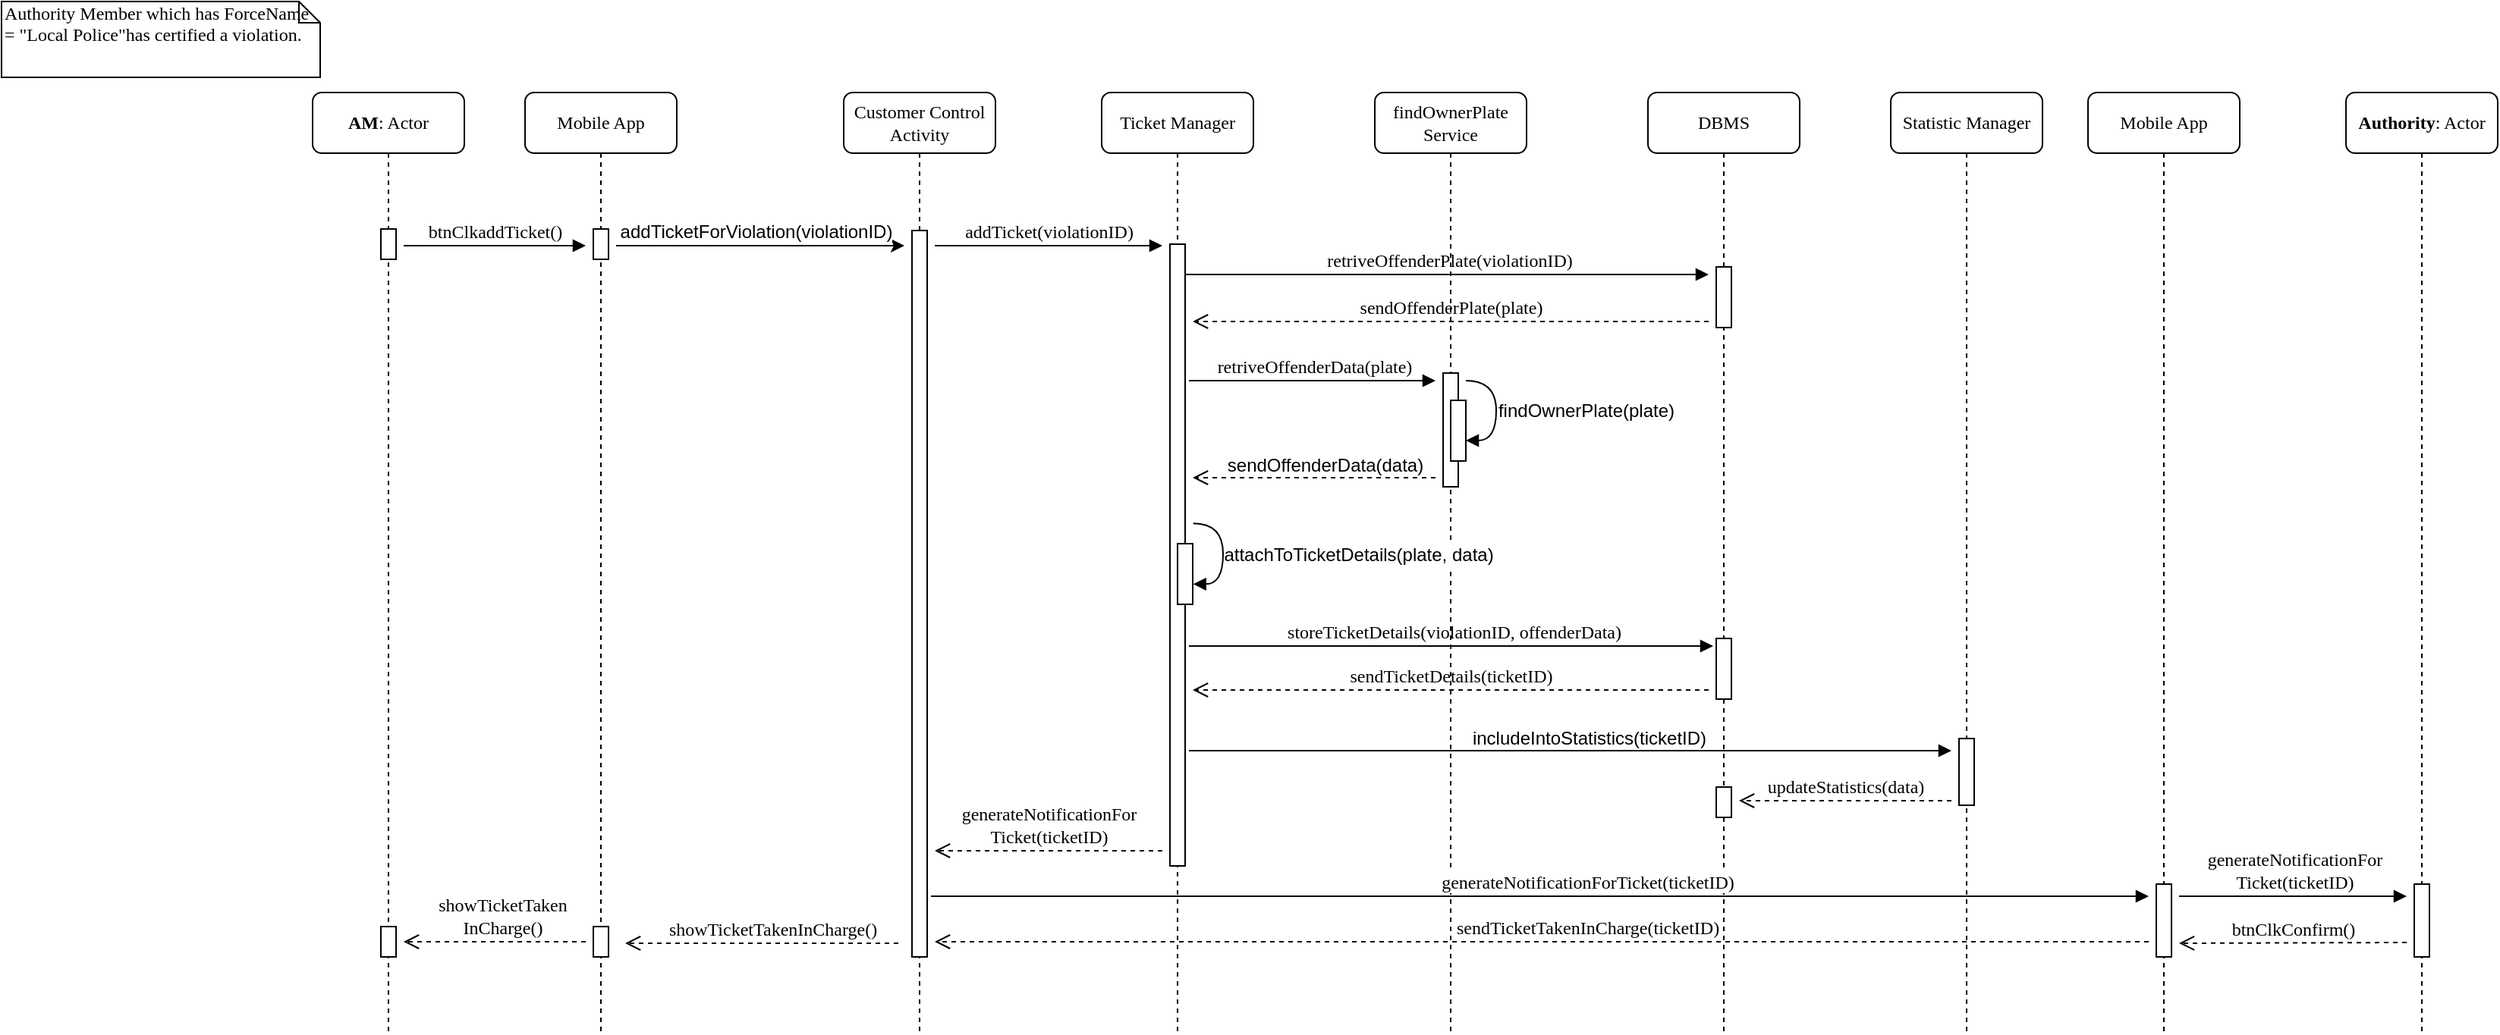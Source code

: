 <mxfile version="12.3.4" type="github" pages="1">
  <diagram name="Page-1" id="13e1069c-82ec-6db2-03f1-153e76fe0fe0">
    <mxGraphModel dx="2563" dy="826" grid="1" gridSize="10" guides="1" tooltips="1" connect="1" arrows="1" fold="1" page="1" pageScale="1" pageWidth="1100" pageHeight="850" background="#ffffff" math="0" shadow="0">
      <root>
        <mxCell id="0"/>
        <mxCell id="1" parent="0"/>
        <mxCell id="4f0MlS8uqhy01Tst4_fT-3" value="DBMS" style="shape=umlLifeline;perimeter=lifelinePerimeter;whiteSpace=wrap;html=1;container=1;collapsible=0;recursiveResize=0;outlineConnect=0;rounded=1;shadow=0;comic=0;labelBackgroundColor=none;strokeWidth=1;fontFamily=Verdana;fontSize=12;align=center;" parent="1" vertex="1">
          <mxGeometry x="980" y="80" width="100" height="620" as="geometry"/>
        </mxCell>
        <mxCell id="4f0MlS8uqhy01Tst4_fT-4" value="" style="html=1;points=[];perimeter=orthogonalPerimeter;rounded=0;shadow=0;comic=0;labelBackgroundColor=none;strokeWidth=1;fontFamily=Verdana;fontSize=12;align=center;" parent="4f0MlS8uqhy01Tst4_fT-3" vertex="1">
          <mxGeometry x="45" y="115" width="10" height="40" as="geometry"/>
        </mxCell>
        <mxCell id="4f0MlS8uqhy01Tst4_fT-25" value="" style="html=1;points=[];perimeter=orthogonalPerimeter;rounded=0;shadow=0;comic=0;labelBackgroundColor=none;strokeWidth=1;fontFamily=Verdana;fontSize=12;align=center;" parent="4f0MlS8uqhy01Tst4_fT-3" vertex="1">
          <mxGeometry x="45" y="360" width="10" height="40" as="geometry"/>
        </mxCell>
        <mxCell id="4f0MlS8uqhy01Tst4_fT-29" value="" style="html=1;points=[];perimeter=orthogonalPerimeter;rounded=0;shadow=0;comic=0;labelBackgroundColor=none;strokeWidth=1;fontFamily=Verdana;fontSize=12;align=center;" parent="4f0MlS8uqhy01Tst4_fT-3" vertex="1">
          <mxGeometry x="45" y="458" width="10" height="20" as="geometry"/>
        </mxCell>
        <mxCell id="7baba1c4bc27f4b0-4" value="&lt;div&gt;findOwnerPlate&lt;div&gt;Service&lt;br&gt;&lt;/div&gt;&lt;/div&gt;" style="shape=umlLifeline;perimeter=lifelinePerimeter;whiteSpace=wrap;html=1;container=1;collapsible=0;recursiveResize=0;outlineConnect=0;rounded=1;shadow=0;comic=0;labelBackgroundColor=none;strokeWidth=1;fontFamily=Verdana;fontSize=12;align=center;" parent="1" vertex="1">
          <mxGeometry x="800" y="80" width="100" height="620" as="geometry"/>
        </mxCell>
        <mxCell id="7baba1c4bc27f4b0-37" value="" style="html=1;points=[];perimeter=orthogonalPerimeter;rounded=0;shadow=0;comic=0;labelBackgroundColor=none;strokeWidth=1;fontFamily=Verdana;fontSize=12;align=center;" parent="7baba1c4bc27f4b0-4" vertex="1">
          <mxGeometry x="45" y="185" width="10" height="75" as="geometry"/>
        </mxCell>
        <mxCell id="7baba1c4bc27f4b0-2" value="Customer Control Activity" style="shape=umlLifeline;perimeter=lifelinePerimeter;whiteSpace=wrap;html=1;container=1;collapsible=0;recursiveResize=0;outlineConnect=0;rounded=1;shadow=0;comic=0;labelBackgroundColor=none;strokeWidth=1;fontFamily=Verdana;fontSize=12;align=center;" parent="1" vertex="1">
          <mxGeometry x="450" y="80" width="100" height="620" as="geometry"/>
        </mxCell>
        <mxCell id="7baba1c4bc27f4b0-10" value="" style="html=1;points=[];perimeter=orthogonalPerimeter;rounded=0;shadow=0;comic=0;labelBackgroundColor=none;strokeWidth=1;fontFamily=Verdana;fontSize=12;align=center;" parent="7baba1c4bc27f4b0-2" vertex="1">
          <mxGeometry x="45" y="91" width="10" height="479" as="geometry"/>
        </mxCell>
        <mxCell id="7baba1c4bc27f4b0-3" value="Ticket Manager" style="shape=umlLifeline;perimeter=lifelinePerimeter;whiteSpace=wrap;html=1;container=1;collapsible=0;recursiveResize=0;outlineConnect=0;rounded=1;shadow=0;comic=0;labelBackgroundColor=none;strokeWidth=1;fontFamily=Verdana;fontSize=12;align=center;" parent="1" vertex="1">
          <mxGeometry x="620" y="80" width="100" height="620" as="geometry"/>
        </mxCell>
        <mxCell id="7baba1c4bc27f4b0-13" value="" style="html=1;points=[];perimeter=orthogonalPerimeter;rounded=0;shadow=0;comic=0;labelBackgroundColor=none;strokeWidth=1;fontFamily=Verdana;fontSize=12;align=center;" parent="7baba1c4bc27f4b0-3" vertex="1">
          <mxGeometry x="45" y="100" width="10" height="410" as="geometry"/>
        </mxCell>
        <mxCell id="4f0MlS8uqhy01Tst4_fT-19" value="" style="html=1;verticalAlign=bottom;endArrow=block;labelBackgroundColor=none;fontFamily=Verdana;fontSize=12;elbow=vertical;edgeStyle=orthogonalEdgeStyle;curved=1;" parent="7baba1c4bc27f4b0-3" edge="1">
          <mxGeometry x="0.264" y="-40" relative="1" as="geometry">
            <mxPoint x="60.333" y="284.167" as="sourcePoint"/>
            <mxPoint x="60.333" y="324.167" as="targetPoint"/>
            <Array as="points">
              <mxPoint x="80" y="284.5"/>
              <mxPoint x="80" y="323.5"/>
            </Array>
            <mxPoint x="35" y="21" as="offset"/>
          </mxGeometry>
        </mxCell>
        <mxCell id="4f0MlS8uqhy01Tst4_fT-20" value="" style="html=1;points=[];perimeter=orthogonalPerimeter;rounded=0;shadow=0;comic=0;labelBackgroundColor=none;strokeWidth=1;fontFamily=Verdana;fontSize=12;align=center;" parent="7baba1c4bc27f4b0-3" vertex="1">
          <mxGeometry x="50" y="297.5" width="10" height="40" as="geometry"/>
        </mxCell>
        <mxCell id="4f0MlS8uqhy01Tst4_fT-21" value="attachToTicketDetails(plate, data)" style="text;html=1;align=center;verticalAlign=middle;resizable=0;points=[];;autosize=1;labelBackgroundColor=#ffffff;" parent="7baba1c4bc27f4b0-3" vertex="1">
          <mxGeometry x="74" y="294.5" width="190" height="20" as="geometry"/>
        </mxCell>
        <mxCell id="7baba1c4bc27f4b0-5" value="Statistic Manager" style="shape=umlLifeline;perimeter=lifelinePerimeter;whiteSpace=wrap;html=1;container=1;collapsible=0;recursiveResize=0;outlineConnect=0;rounded=1;shadow=0;comic=0;labelBackgroundColor=none;strokeWidth=1;fontFamily=Verdana;fontSize=12;align=center;" parent="1" vertex="1">
          <mxGeometry x="1140" y="80" width="100" height="620" as="geometry"/>
        </mxCell>
        <mxCell id="4f0MlS8uqhy01Tst4_fT-28" value="" style="html=1;points=[];perimeter=orthogonalPerimeter;rounded=0;shadow=0;comic=0;labelBackgroundColor=none;strokeWidth=1;fontFamily=Verdana;fontSize=12;align=center;" parent="7baba1c4bc27f4b0-5" vertex="1">
          <mxGeometry x="45" y="426" width="10" height="44" as="geometry"/>
        </mxCell>
        <mxCell id="7baba1c4bc27f4b0-8" value="&lt;b&gt;AM&lt;/b&gt;: Actor" style="shape=umlLifeline;perimeter=lifelinePerimeter;whiteSpace=wrap;html=1;container=1;collapsible=0;recursiveResize=0;outlineConnect=0;rounded=1;shadow=0;comic=0;labelBackgroundColor=none;strokeWidth=1;fontFamily=Verdana;fontSize=12;align=center;" parent="1" vertex="1">
          <mxGeometry x="100" y="80" width="100" height="620" as="geometry"/>
        </mxCell>
        <mxCell id="4f0MlS8uqhy01Tst4_fT-18" value="" style="html=1;points=[];perimeter=orthogonalPerimeter;rounded=0;shadow=0;comic=0;labelBackgroundColor=none;strokeWidth=1;fontFamily=Verdana;fontSize=12;align=center;" parent="7baba1c4bc27f4b0-8" vertex="1">
          <mxGeometry x="45" y="90" width="10" height="20" as="geometry"/>
        </mxCell>
        <mxCell id="64xBeviO1y6t8Y8x3ueh-11" value="" style="html=1;points=[];perimeter=orthogonalPerimeter;rounded=0;shadow=0;comic=0;labelBackgroundColor=none;strokeWidth=1;fontFamily=Verdana;fontSize=12;align=center;" vertex="1" parent="7baba1c4bc27f4b0-8">
          <mxGeometry x="45" y="550" width="10" height="20" as="geometry"/>
        </mxCell>
        <mxCell id="7baba1c4bc27f4b0-17" value="retriveOffenderPlate(violationID)" style="html=1;verticalAlign=bottom;endArrow=block;labelBackgroundColor=none;fontFamily=Verdana;fontSize=12;edgeStyle=elbowEdgeStyle;elbow=vertical;" parent="1" edge="1">
          <mxGeometry x="0.007" relative="1" as="geometry">
            <mxPoint x="674.5" y="200" as="sourcePoint"/>
            <Array as="points">
              <mxPoint x="699.5" y="200"/>
            </Array>
            <mxPoint x="1020" y="200" as="targetPoint"/>
            <mxPoint as="offset"/>
          </mxGeometry>
        </mxCell>
        <mxCell id="7baba1c4bc27f4b0-21" value="sendOffenderPlate(plate)" style="html=1;verticalAlign=bottom;endArrow=open;dashed=1;endSize=8;labelBackgroundColor=none;fontFamily=Verdana;fontSize=12;edgeStyle=elbowEdgeStyle;elbow=vertical;" parent="1" edge="1">
          <mxGeometry relative="1" as="geometry">
            <mxPoint x="680" y="231" as="targetPoint"/>
            <Array as="points">
              <mxPoint x="965" y="231"/>
              <mxPoint x="995" y="231"/>
            </Array>
            <mxPoint x="1020" y="231" as="sourcePoint"/>
          </mxGeometry>
        </mxCell>
        <mxCell id="7baba1c4bc27f4b0-11" value="btnClkaddTicket()" style="html=1;verticalAlign=bottom;endArrow=block;labelBackgroundColor=none;fontFamily=Verdana;fontSize=12;edgeStyle=elbowEdgeStyle;elbow=vertical;" parent="1" edge="1">
          <mxGeometry relative="1" as="geometry">
            <mxPoint x="160" y="181" as="sourcePoint"/>
            <mxPoint x="280" y="181" as="targetPoint"/>
          </mxGeometry>
        </mxCell>
        <mxCell id="7baba1c4bc27f4b0-14" value="addTicket(violationID)" style="html=1;verticalAlign=bottom;endArrow=block;labelBackgroundColor=none;fontFamily=Verdana;fontSize=12;edgeStyle=elbowEdgeStyle;elbow=vertical;" parent="1" edge="1">
          <mxGeometry relative="1" as="geometry">
            <mxPoint x="510" y="181" as="sourcePoint"/>
            <mxPoint x="660" y="181" as="targetPoint"/>
          </mxGeometry>
        </mxCell>
        <mxCell id="7baba1c4bc27f4b0-36" value="" style="html=1;verticalAlign=bottom;endArrow=block;labelBackgroundColor=none;fontFamily=Verdana;fontSize=12;elbow=vertical;edgeStyle=orthogonalEdgeStyle;curved=1;" parent="1" edge="1">
          <mxGeometry x="0.264" y="-40" relative="1" as="geometry">
            <mxPoint x="860" y="270" as="sourcePoint"/>
            <mxPoint x="860" y="309.5" as="targetPoint"/>
            <Array as="points">
              <mxPoint x="880" y="270"/>
              <mxPoint x="880" y="309"/>
            </Array>
            <mxPoint x="35" y="21" as="offset"/>
          </mxGeometry>
        </mxCell>
        <mxCell id="7baba1c4bc27f4b0-40" value="&lt;div&gt;Authority Member which has ForceName = &quot;Local Police&quot;has certified a violation.&lt;br&gt;&lt;/div&gt;" style="shape=note;whiteSpace=wrap;html=1;size=14;verticalAlign=top;align=left;spacingTop=-6;rounded=0;shadow=0;comic=0;labelBackgroundColor=none;strokeWidth=1;fontFamily=Verdana;fontSize=12" parent="1" vertex="1">
          <mxGeometry x="-105" y="20" width="210" height="50" as="geometry"/>
        </mxCell>
        <mxCell id="4f0MlS8uqhy01Tst4_fT-5" value="Mobile App" style="shape=umlLifeline;perimeter=lifelinePerimeter;whiteSpace=wrap;html=1;container=1;collapsible=0;recursiveResize=0;outlineConnect=0;rounded=1;shadow=0;comic=0;labelBackgroundColor=none;strokeWidth=1;fontFamily=Verdana;fontSize=12;align=center;" parent="1" vertex="1">
          <mxGeometry x="240" y="80" width="100" height="620" as="geometry"/>
        </mxCell>
        <mxCell id="4f0MlS8uqhy01Tst4_fT-8" value="" style="endArrow=classic;html=1;" parent="4f0MlS8uqhy01Tst4_fT-5" edge="1">
          <mxGeometry width="50" height="50" relative="1" as="geometry">
            <mxPoint x="60" y="101" as="sourcePoint"/>
            <mxPoint x="250" y="101" as="targetPoint"/>
          </mxGeometry>
        </mxCell>
        <mxCell id="4f0MlS8uqhy01Tst4_fT-10" value="addTicketForViolation(violationID)" style="text;html=1;align=center;verticalAlign=middle;resizable=0;points=[];;labelBackgroundColor=#ffffff;" parent="4f0MlS8uqhy01Tst4_fT-8" vertex="1" connectable="0">
          <mxGeometry x="0.164" y="-1" relative="1" as="geometry">
            <mxPoint x="-18.5" y="-10" as="offset"/>
          </mxGeometry>
        </mxCell>
        <mxCell id="4f0MlS8uqhy01Tst4_fT-17" value="" style="html=1;points=[];perimeter=orthogonalPerimeter;rounded=0;shadow=0;comic=0;labelBackgroundColor=none;strokeWidth=1;fontFamily=Verdana;fontSize=12;align=center;" parent="4f0MlS8uqhy01Tst4_fT-5" vertex="1">
          <mxGeometry x="45" y="90" width="10" height="20" as="geometry"/>
        </mxCell>
        <mxCell id="64xBeviO1y6t8Y8x3ueh-5" value="" style="html=1;points=[];perimeter=orthogonalPerimeter;rounded=0;shadow=0;comic=0;labelBackgroundColor=none;strokeWidth=1;fontFamily=Verdana;fontSize=12;align=center;" vertex="1" parent="4f0MlS8uqhy01Tst4_fT-5">
          <mxGeometry x="45" y="550" width="10" height="20" as="geometry"/>
        </mxCell>
        <mxCell id="4f0MlS8uqhy01Tst4_fT-12" value="retriveOffenderData(plate)" style="html=1;verticalAlign=bottom;endArrow=block;labelBackgroundColor=none;fontFamily=Verdana;fontSize=12;edgeStyle=elbowEdgeStyle;elbow=vertical;" parent="1" edge="1">
          <mxGeometry x="0.007" relative="1" as="geometry">
            <mxPoint x="677.5" y="270" as="sourcePoint"/>
            <Array as="points">
              <mxPoint x="702.5" y="270"/>
            </Array>
            <mxPoint x="840" y="270" as="targetPoint"/>
            <mxPoint as="offset"/>
          </mxGeometry>
        </mxCell>
        <mxCell id="4f0MlS8uqhy01Tst4_fT-13" value="" style="html=1;verticalAlign=bottom;endArrow=open;dashed=1;endSize=8;labelBackgroundColor=none;fontFamily=Verdana;fontSize=12;edgeStyle=elbowEdgeStyle;elbow=vertical;" parent="1" edge="1">
          <mxGeometry x="-0.375" y="-10" relative="1" as="geometry">
            <mxPoint x="680" y="334" as="targetPoint"/>
            <Array as="points">
              <mxPoint x="840" y="334"/>
              <mxPoint x="995" y="334"/>
            </Array>
            <mxPoint x="840" y="334" as="sourcePoint"/>
            <mxPoint as="offset"/>
          </mxGeometry>
        </mxCell>
        <mxCell id="4f0MlS8uqhy01Tst4_fT-14" value="sendOffenderData(data)" style="text;html=1;align=center;verticalAlign=middle;resizable=0;points=[];;autosize=1;" parent="1" vertex="1">
          <mxGeometry x="697" y="316" width="140" height="20" as="geometry"/>
        </mxCell>
        <mxCell id="4f0MlS8uqhy01Tst4_fT-15" value="" style="html=1;points=[];perimeter=orthogonalPerimeter;rounded=0;shadow=0;comic=0;labelBackgroundColor=none;strokeWidth=1;fontFamily=Verdana;fontSize=12;align=center;" parent="1" vertex="1">
          <mxGeometry x="850" y="283" width="10" height="40" as="geometry"/>
        </mxCell>
        <mxCell id="4f0MlS8uqhy01Tst4_fT-16" value="findOwnerPlate(plate)" style="text;html=1;align=center;verticalAlign=middle;resizable=0;points=[];;autosize=1;" parent="1" vertex="1">
          <mxGeometry x="874" y="280" width="130" height="20" as="geometry"/>
        </mxCell>
        <mxCell id="4f0MlS8uqhy01Tst4_fT-26" value="storeTicketDetails(violationID, offenderData)" style="html=1;verticalAlign=bottom;endArrow=block;labelBackgroundColor=none;fontFamily=Verdana;fontSize=12;edgeStyle=elbowEdgeStyle;elbow=vertical;" parent="1" edge="1">
          <mxGeometry x="0.007" relative="1" as="geometry">
            <mxPoint x="677.5" y="445" as="sourcePoint"/>
            <Array as="points">
              <mxPoint x="702.5" y="445"/>
            </Array>
            <mxPoint x="1023" y="445" as="targetPoint"/>
            <mxPoint as="offset"/>
          </mxGeometry>
        </mxCell>
        <mxCell id="4f0MlS8uqhy01Tst4_fT-27" value="sendTicketDetails(ticketID)" style="html=1;verticalAlign=bottom;endArrow=open;dashed=1;endSize=8;labelBackgroundColor=none;fontFamily=Verdana;fontSize=12;edgeStyle=elbowEdgeStyle;elbow=vertical;" parent="1" edge="1">
          <mxGeometry relative="1" as="geometry">
            <mxPoint x="680" y="474" as="targetPoint"/>
            <Array as="points">
              <mxPoint x="965" y="474"/>
              <mxPoint x="995" y="474"/>
            </Array>
            <mxPoint x="1020" y="474" as="sourcePoint"/>
          </mxGeometry>
        </mxCell>
        <mxCell id="4f0MlS8uqhy01Tst4_fT-30" value="" style="html=1;verticalAlign=bottom;endArrow=block;labelBackgroundColor=none;fontFamily=Verdana;fontSize=12;edgeStyle=elbowEdgeStyle;elbow=vertical;" parent="1" edge="1">
          <mxGeometry x="0.045" y="14" relative="1" as="geometry">
            <mxPoint x="677.5" y="514" as="sourcePoint"/>
            <Array as="points">
              <mxPoint x="702.5" y="514"/>
            </Array>
            <mxPoint x="1180" y="514" as="targetPoint"/>
            <mxPoint as="offset"/>
          </mxGeometry>
        </mxCell>
        <mxCell id="4f0MlS8uqhy01Tst4_fT-31" value="includeIntoStatistics(ticketID)" style="text;html=1;align=center;verticalAlign=middle;resizable=0;points=[];;autosize=1;" parent="1" vertex="1">
          <mxGeometry x="856" y="496" width="170" height="20" as="geometry"/>
        </mxCell>
        <mxCell id="4f0MlS8uqhy01Tst4_fT-32" value="updateStatistics(data)" style="html=1;verticalAlign=bottom;endArrow=open;dashed=1;endSize=8;labelBackgroundColor=none;fontFamily=Verdana;fontSize=12;edgeStyle=elbowEdgeStyle;elbow=vertical;" parent="1" edge="1">
          <mxGeometry relative="1" as="geometry">
            <mxPoint x="1040" y="547" as="targetPoint"/>
            <Array as="points"/>
            <mxPoint x="1180" y="547" as="sourcePoint"/>
            <mxPoint as="offset"/>
          </mxGeometry>
        </mxCell>
        <mxCell id="4f0MlS8uqhy01Tst4_fT-33" value="&lt;b&gt;Authority&lt;/b&gt;: Actor" style="shape=umlLifeline;perimeter=lifelinePerimeter;whiteSpace=wrap;html=1;container=1;collapsible=0;recursiveResize=0;outlineConnect=0;rounded=1;shadow=0;comic=0;labelBackgroundColor=none;strokeWidth=1;fontFamily=Verdana;fontSize=12;align=center;" parent="1" vertex="1">
          <mxGeometry x="1440" y="80" width="100" height="620" as="geometry"/>
        </mxCell>
        <mxCell id="4f0MlS8uqhy01Tst4_fT-43" value="" style="html=1;points=[];perimeter=orthogonalPerimeter;rounded=0;shadow=0;comic=0;labelBackgroundColor=none;strokeWidth=1;fontFamily=Verdana;fontSize=12;align=center;" parent="4f0MlS8uqhy01Tst4_fT-33" vertex="1">
          <mxGeometry x="45" y="522" width="10" height="48" as="geometry"/>
        </mxCell>
        <mxCell id="4f0MlS8uqhy01Tst4_fT-36" value="Mobile App" style="shape=umlLifeline;perimeter=lifelinePerimeter;whiteSpace=wrap;html=1;container=1;collapsible=0;recursiveResize=0;outlineConnect=0;rounded=1;shadow=0;comic=0;labelBackgroundColor=none;strokeWidth=1;fontFamily=Verdana;fontSize=12;align=center;" parent="1" vertex="1">
          <mxGeometry x="1270" y="80" width="100" height="620" as="geometry"/>
        </mxCell>
        <mxCell id="4f0MlS8uqhy01Tst4_fT-42" value="" style="html=1;points=[];perimeter=orthogonalPerimeter;rounded=0;shadow=0;comic=0;labelBackgroundColor=none;strokeWidth=1;fontFamily=Verdana;fontSize=12;align=center;" parent="4f0MlS8uqhy01Tst4_fT-36" vertex="1">
          <mxGeometry x="45" y="522" width="10" height="48" as="geometry"/>
        </mxCell>
        <mxCell id="4f0MlS8uqhy01Tst4_fT-39" value="&lt;div&gt;generateNotificationFor&lt;/div&gt;&lt;div&gt;Ticket(ticketID)&lt;/div&gt;" style="html=1;verticalAlign=bottom;endArrow=block;labelBackgroundColor=none;fontFamily=Verdana;fontSize=12;edgeStyle=elbowEdgeStyle;elbow=vertical;" parent="1" edge="1">
          <mxGeometry x="0.007" relative="1" as="geometry">
            <mxPoint x="1330" y="610" as="sourcePoint"/>
            <Array as="points">
              <mxPoint x="1365" y="610"/>
            </Array>
            <mxPoint x="1480" y="610" as="targetPoint"/>
            <mxPoint as="offset"/>
          </mxGeometry>
        </mxCell>
        <mxCell id="64xBeviO1y6t8Y8x3ueh-1" value="&lt;div&gt;generateNotificationFor&lt;/div&gt;&lt;div&gt;Ticket(ticketID)&lt;/div&gt;" style="html=1;verticalAlign=bottom;endArrow=open;dashed=1;endSize=8;labelBackgroundColor=none;fontFamily=Verdana;fontSize=12;edgeStyle=elbowEdgeStyle;elbow=vertical;" edge="1" parent="1">
          <mxGeometry relative="1" as="geometry">
            <mxPoint x="510" y="580" as="targetPoint"/>
            <Array as="points">
              <mxPoint x="605" y="580"/>
              <mxPoint x="635" y="580"/>
            </Array>
            <mxPoint x="660" y="580" as="sourcePoint"/>
          </mxGeometry>
        </mxCell>
        <mxCell id="4f0MlS8uqhy01Tst4_fT-38" value="generateNotificationForTicket(ticketID)" style="html=1;verticalAlign=bottom;endArrow=block;labelBackgroundColor=#ffffff;fontFamily=Verdana;fontSize=12;edgeStyle=elbowEdgeStyle;elbow=vertical;" parent="1" edge="1">
          <mxGeometry x="0.078" relative="1" as="geometry">
            <mxPoint x="507.5" y="610" as="sourcePoint"/>
            <Array as="points">
              <mxPoint x="532.5" y="610"/>
            </Array>
            <mxPoint x="1310" y="610" as="targetPoint"/>
            <mxPoint as="offset"/>
          </mxGeometry>
        </mxCell>
        <mxCell id="64xBeviO1y6t8Y8x3ueh-2" value="btnClkConfirm()" style="html=1;verticalAlign=bottom;endArrow=open;dashed=1;endSize=8;labelBackgroundColor=none;fontFamily=Verdana;fontSize=12;edgeStyle=elbowEdgeStyle;elbow=vertical;" edge="1" parent="1">
          <mxGeometry relative="1" as="geometry">
            <mxPoint x="1330" y="641" as="targetPoint"/>
            <Array as="points"/>
            <mxPoint x="1480" y="640.5" as="sourcePoint"/>
            <mxPoint as="offset"/>
          </mxGeometry>
        </mxCell>
        <mxCell id="64xBeviO1y6t8Y8x3ueh-4" value="sendTicketTakenInCharge(ticketID)" style="html=1;verticalAlign=bottom;endArrow=open;dashed=1;endSize=8;labelBackgroundColor=#ffffff;fontFamily=Verdana;fontSize=12;edgeStyle=elbowEdgeStyle;elbow=vertical;" edge="1" parent="1">
          <mxGeometry x="-0.075" relative="1" as="geometry">
            <mxPoint x="510" y="640" as="targetPoint"/>
            <Array as="points"/>
            <mxPoint x="1310" y="640" as="sourcePoint"/>
            <mxPoint as="offset"/>
          </mxGeometry>
        </mxCell>
        <mxCell id="64xBeviO1y6t8Y8x3ueh-6" value="showTicketTakenInCharge()" style="html=1;verticalAlign=bottom;endArrow=open;dashed=1;endSize=8;labelBackgroundColor=#ffffff;fontFamily=Verdana;fontSize=12;edgeStyle=elbowEdgeStyle;elbow=vertical;" edge="1" parent="1">
          <mxGeometry x="-0.075" relative="1" as="geometry">
            <mxPoint x="306" y="641" as="targetPoint"/>
            <Array as="points"/>
            <mxPoint x="486" y="641" as="sourcePoint"/>
            <mxPoint as="offset"/>
          </mxGeometry>
        </mxCell>
        <mxCell id="64xBeviO1y6t8Y8x3ueh-12" value="&lt;div&gt;showTicketTaken&lt;/div&gt;&lt;div&gt;InCharge()&lt;/div&gt;" style="html=1;verticalAlign=bottom;endArrow=open;dashed=1;endSize=8;labelBackgroundColor=#ffffff;fontFamily=Verdana;fontSize=12;edgeStyle=elbowEdgeStyle;elbow=vertical;" edge="1" parent="1">
          <mxGeometry x="-0.075" relative="1" as="geometry">
            <mxPoint x="160" y="640" as="targetPoint"/>
            <Array as="points"/>
            <mxPoint x="280" y="640" as="sourcePoint"/>
            <mxPoint as="offset"/>
          </mxGeometry>
        </mxCell>
      </root>
    </mxGraphModel>
  </diagram>
</mxfile>
